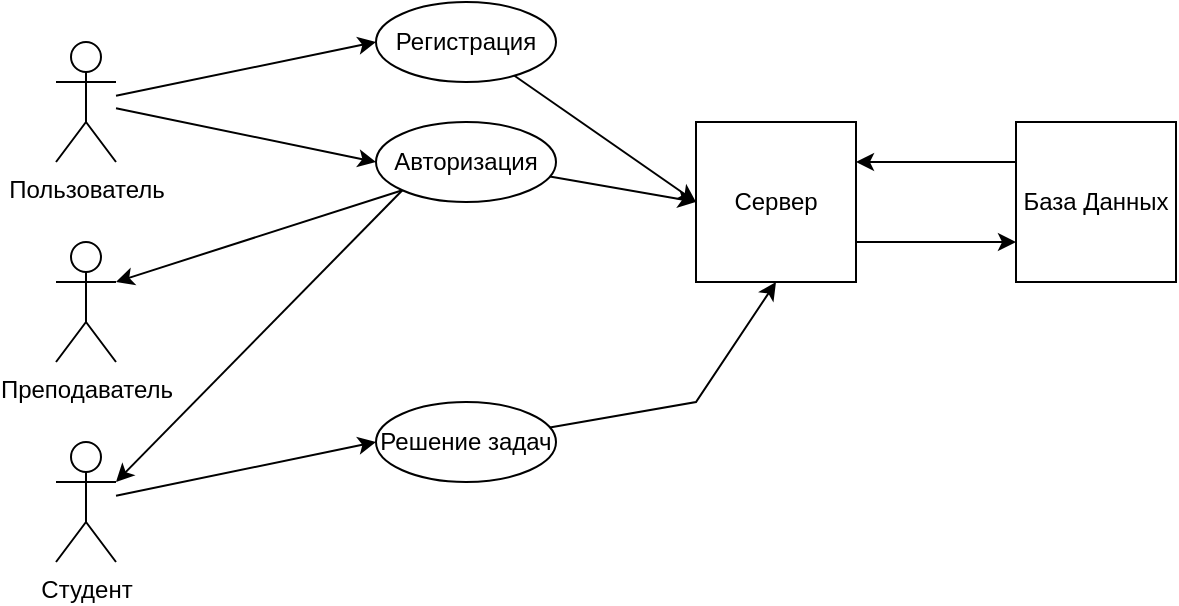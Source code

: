 <mxfile version="17.4.3" type="github">
  <diagram id="vM7syXO2gUvoUPvAlcCj" name="Page-1">
    <mxGraphModel dx="688" dy="378" grid="1" gridSize="10" guides="1" tooltips="1" connect="1" arrows="1" fold="1" page="1" pageScale="1" pageWidth="827" pageHeight="1169" math="0" shadow="0">
      <root>
        <mxCell id="0" />
        <mxCell id="1" parent="0" />
        <mxCell id="Xz7PKnq3-Rk4ZBnD3YuL-12" style="rounded=0;orthogonalLoop=1;jettySize=auto;html=1;entryX=0;entryY=0.5;entryDx=0;entryDy=0;" edge="1" parent="1" source="Xz7PKnq3-Rk4ZBnD3YuL-1" target="Xz7PKnq3-Rk4ZBnD3YuL-6">
          <mxGeometry relative="1" as="geometry" />
        </mxCell>
        <mxCell id="Xz7PKnq3-Rk4ZBnD3YuL-13" style="edgeStyle=none;rounded=0;orthogonalLoop=1;jettySize=auto;html=1;entryX=0;entryY=0.5;entryDx=0;entryDy=0;" edge="1" parent="1" source="Xz7PKnq3-Rk4ZBnD3YuL-1" target="Xz7PKnq3-Rk4ZBnD3YuL-7">
          <mxGeometry relative="1" as="geometry" />
        </mxCell>
        <mxCell id="Xz7PKnq3-Rk4ZBnD3YuL-1" value="Пользователь" style="shape=umlActor;verticalLabelPosition=bottom;verticalAlign=top;html=1;outlineConnect=0;" vertex="1" parent="1">
          <mxGeometry x="320" y="280" width="30" height="60" as="geometry" />
        </mxCell>
        <mxCell id="Xz7PKnq3-Rk4ZBnD3YuL-2" value="Преподаватель" style="shape=umlActor;verticalLabelPosition=bottom;verticalAlign=top;html=1;outlineConnect=0;" vertex="1" parent="1">
          <mxGeometry x="320" y="380" width="30" height="60" as="geometry" />
        </mxCell>
        <mxCell id="Xz7PKnq3-Rk4ZBnD3YuL-19" style="edgeStyle=none;rounded=0;orthogonalLoop=1;jettySize=auto;html=1;entryX=0;entryY=0.5;entryDx=0;entryDy=0;" edge="1" parent="1" source="Xz7PKnq3-Rk4ZBnD3YuL-3" target="Xz7PKnq3-Rk4ZBnD3YuL-8">
          <mxGeometry relative="1" as="geometry" />
        </mxCell>
        <mxCell id="Xz7PKnq3-Rk4ZBnD3YuL-3" value="Студент" style="shape=umlActor;verticalLabelPosition=bottom;verticalAlign=top;html=1;outlineConnect=0;" vertex="1" parent="1">
          <mxGeometry x="320" y="480" width="30" height="60" as="geometry" />
        </mxCell>
        <mxCell id="Xz7PKnq3-Rk4ZBnD3YuL-17" style="edgeStyle=none;rounded=0;orthogonalLoop=1;jettySize=auto;html=1;exitX=0;exitY=1;exitDx=0;exitDy=0;entryX=1;entryY=0.333;entryDx=0;entryDy=0;entryPerimeter=0;" edge="1" parent="1" source="Xz7PKnq3-Rk4ZBnD3YuL-6" target="Xz7PKnq3-Rk4ZBnD3YuL-2">
          <mxGeometry relative="1" as="geometry" />
        </mxCell>
        <mxCell id="Xz7PKnq3-Rk4ZBnD3YuL-18" style="edgeStyle=none;rounded=0;orthogonalLoop=1;jettySize=auto;html=1;exitX=0;exitY=1;exitDx=0;exitDy=0;entryX=1;entryY=0.333;entryDx=0;entryDy=0;entryPerimeter=0;" edge="1" parent="1" source="Xz7PKnq3-Rk4ZBnD3YuL-6" target="Xz7PKnq3-Rk4ZBnD3YuL-3">
          <mxGeometry relative="1" as="geometry" />
        </mxCell>
        <mxCell id="Xz7PKnq3-Rk4ZBnD3YuL-23" style="edgeStyle=none;rounded=0;orthogonalLoop=1;jettySize=auto;html=1;entryX=0;entryY=0.5;entryDx=0;entryDy=0;" edge="1" parent="1" source="Xz7PKnq3-Rk4ZBnD3YuL-6" target="Xz7PKnq3-Rk4ZBnD3YuL-20">
          <mxGeometry relative="1" as="geometry" />
        </mxCell>
        <mxCell id="Xz7PKnq3-Rk4ZBnD3YuL-6" value="Авторизация" style="ellipse;whiteSpace=wrap;html=1;" vertex="1" parent="1">
          <mxGeometry x="480" y="320" width="90" height="40" as="geometry" />
        </mxCell>
        <mxCell id="Xz7PKnq3-Rk4ZBnD3YuL-24" style="edgeStyle=none;rounded=0;orthogonalLoop=1;jettySize=auto;html=1;entryX=0;entryY=0.5;entryDx=0;entryDy=0;" edge="1" parent="1" source="Xz7PKnq3-Rk4ZBnD3YuL-7" target="Xz7PKnq3-Rk4ZBnD3YuL-20">
          <mxGeometry relative="1" as="geometry" />
        </mxCell>
        <mxCell id="Xz7PKnq3-Rk4ZBnD3YuL-7" value="Регистрация" style="ellipse;whiteSpace=wrap;html=1;" vertex="1" parent="1">
          <mxGeometry x="480" y="260" width="90" height="40" as="geometry" />
        </mxCell>
        <mxCell id="Xz7PKnq3-Rk4ZBnD3YuL-22" style="edgeStyle=none;rounded=0;orthogonalLoop=1;jettySize=auto;html=1;entryX=0.5;entryY=1;entryDx=0;entryDy=0;" edge="1" parent="1" source="Xz7PKnq3-Rk4ZBnD3YuL-8" target="Xz7PKnq3-Rk4ZBnD3YuL-20">
          <mxGeometry relative="1" as="geometry">
            <Array as="points">
              <mxPoint x="640" y="460" />
            </Array>
          </mxGeometry>
        </mxCell>
        <mxCell id="Xz7PKnq3-Rk4ZBnD3YuL-8" value="Решение задач" style="ellipse;whiteSpace=wrap;html=1;" vertex="1" parent="1">
          <mxGeometry x="480" y="460" width="90" height="40" as="geometry" />
        </mxCell>
        <mxCell id="Xz7PKnq3-Rk4ZBnD3YuL-25" style="edgeStyle=none;rounded=0;orthogonalLoop=1;jettySize=auto;html=1;exitX=1;exitY=0.75;exitDx=0;exitDy=0;entryX=0;entryY=0.75;entryDx=0;entryDy=0;" edge="1" parent="1" source="Xz7PKnq3-Rk4ZBnD3YuL-20" target="Xz7PKnq3-Rk4ZBnD3YuL-21">
          <mxGeometry relative="1" as="geometry" />
        </mxCell>
        <mxCell id="Xz7PKnq3-Rk4ZBnD3YuL-20" value="Сервер" style="whiteSpace=wrap;html=1;aspect=fixed;" vertex="1" parent="1">
          <mxGeometry x="640" y="320" width="80" height="80" as="geometry" />
        </mxCell>
        <mxCell id="Xz7PKnq3-Rk4ZBnD3YuL-26" style="edgeStyle=none;rounded=0;orthogonalLoop=1;jettySize=auto;html=1;exitX=0;exitY=0.25;exitDx=0;exitDy=0;entryX=1;entryY=0.25;entryDx=0;entryDy=0;" edge="1" parent="1" source="Xz7PKnq3-Rk4ZBnD3YuL-21" target="Xz7PKnq3-Rk4ZBnD3YuL-20">
          <mxGeometry relative="1" as="geometry" />
        </mxCell>
        <mxCell id="Xz7PKnq3-Rk4ZBnD3YuL-21" value="База Данных" style="whiteSpace=wrap;html=1;aspect=fixed;" vertex="1" parent="1">
          <mxGeometry x="800" y="320" width="80" height="80" as="geometry" />
        </mxCell>
      </root>
    </mxGraphModel>
  </diagram>
</mxfile>
